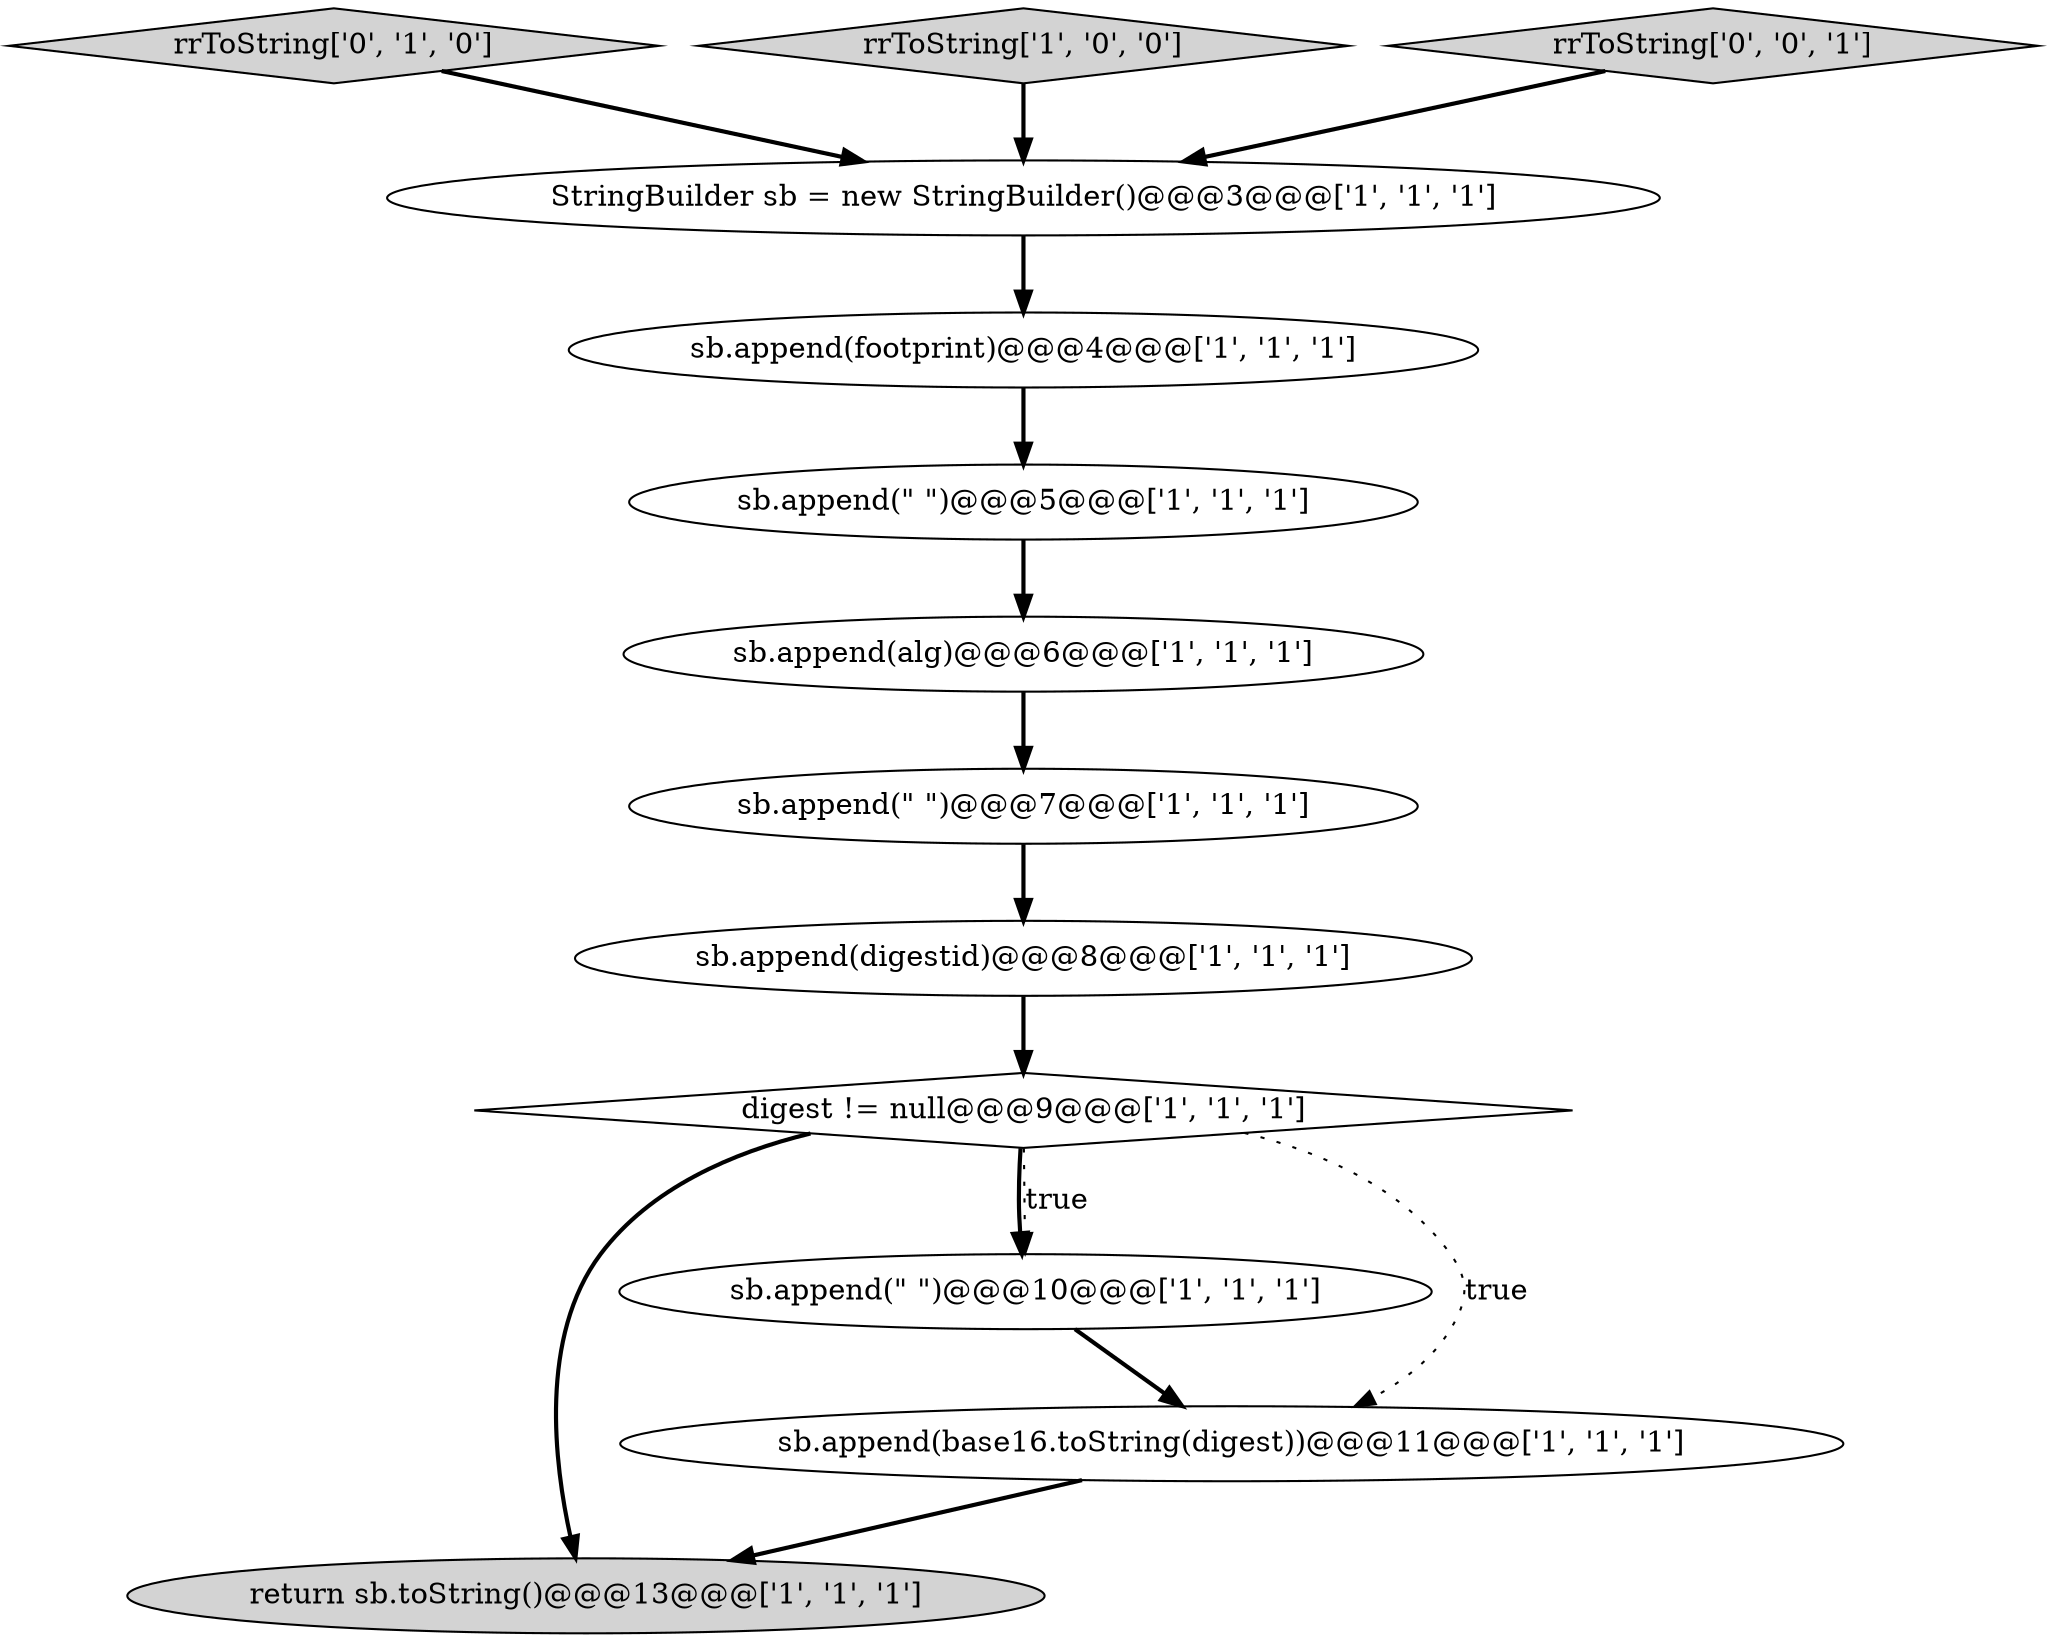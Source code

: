 digraph {
11 [style = filled, label = "rrToString['0', '1', '0']", fillcolor = lightgray, shape = diamond image = "AAA0AAABBB2BBB"];
4 [style = filled, label = "return sb.toString()@@@13@@@['1', '1', '1']", fillcolor = lightgray, shape = ellipse image = "AAA0AAABBB1BBB"];
5 [style = filled, label = "rrToString['1', '0', '0']", fillcolor = lightgray, shape = diamond image = "AAA0AAABBB1BBB"];
7 [style = filled, label = "sb.append(\" \")@@@5@@@['1', '1', '1']", fillcolor = white, shape = ellipse image = "AAA0AAABBB1BBB"];
2 [style = filled, label = "sb.append(\" \")@@@10@@@['1', '1', '1']", fillcolor = white, shape = ellipse image = "AAA0AAABBB1BBB"];
10 [style = filled, label = "sb.append(\" \")@@@7@@@['1', '1', '1']", fillcolor = white, shape = ellipse image = "AAA0AAABBB1BBB"];
9 [style = filled, label = "digest != null@@@9@@@['1', '1', '1']", fillcolor = white, shape = diamond image = "AAA0AAABBB1BBB"];
0 [style = filled, label = "sb.append(digestid)@@@8@@@['1', '1', '1']", fillcolor = white, shape = ellipse image = "AAA0AAABBB1BBB"];
1 [style = filled, label = "StringBuilder sb = new StringBuilder()@@@3@@@['1', '1', '1']", fillcolor = white, shape = ellipse image = "AAA0AAABBB1BBB"];
8 [style = filled, label = "sb.append(alg)@@@6@@@['1', '1', '1']", fillcolor = white, shape = ellipse image = "AAA0AAABBB1BBB"];
12 [style = filled, label = "rrToString['0', '0', '1']", fillcolor = lightgray, shape = diamond image = "AAA0AAABBB3BBB"];
6 [style = filled, label = "sb.append(footprint)@@@4@@@['1', '1', '1']", fillcolor = white, shape = ellipse image = "AAA0AAABBB1BBB"];
3 [style = filled, label = "sb.append(base16.toString(digest))@@@11@@@['1', '1', '1']", fillcolor = white, shape = ellipse image = "AAA0AAABBB1BBB"];
8->10 [style = bold, label=""];
5->1 [style = bold, label=""];
0->9 [style = bold, label=""];
1->6 [style = bold, label=""];
6->7 [style = bold, label=""];
7->8 [style = bold, label=""];
12->1 [style = bold, label=""];
9->2 [style = bold, label=""];
3->4 [style = bold, label=""];
11->1 [style = bold, label=""];
9->2 [style = dotted, label="true"];
9->3 [style = dotted, label="true"];
10->0 [style = bold, label=""];
9->4 [style = bold, label=""];
2->3 [style = bold, label=""];
}
